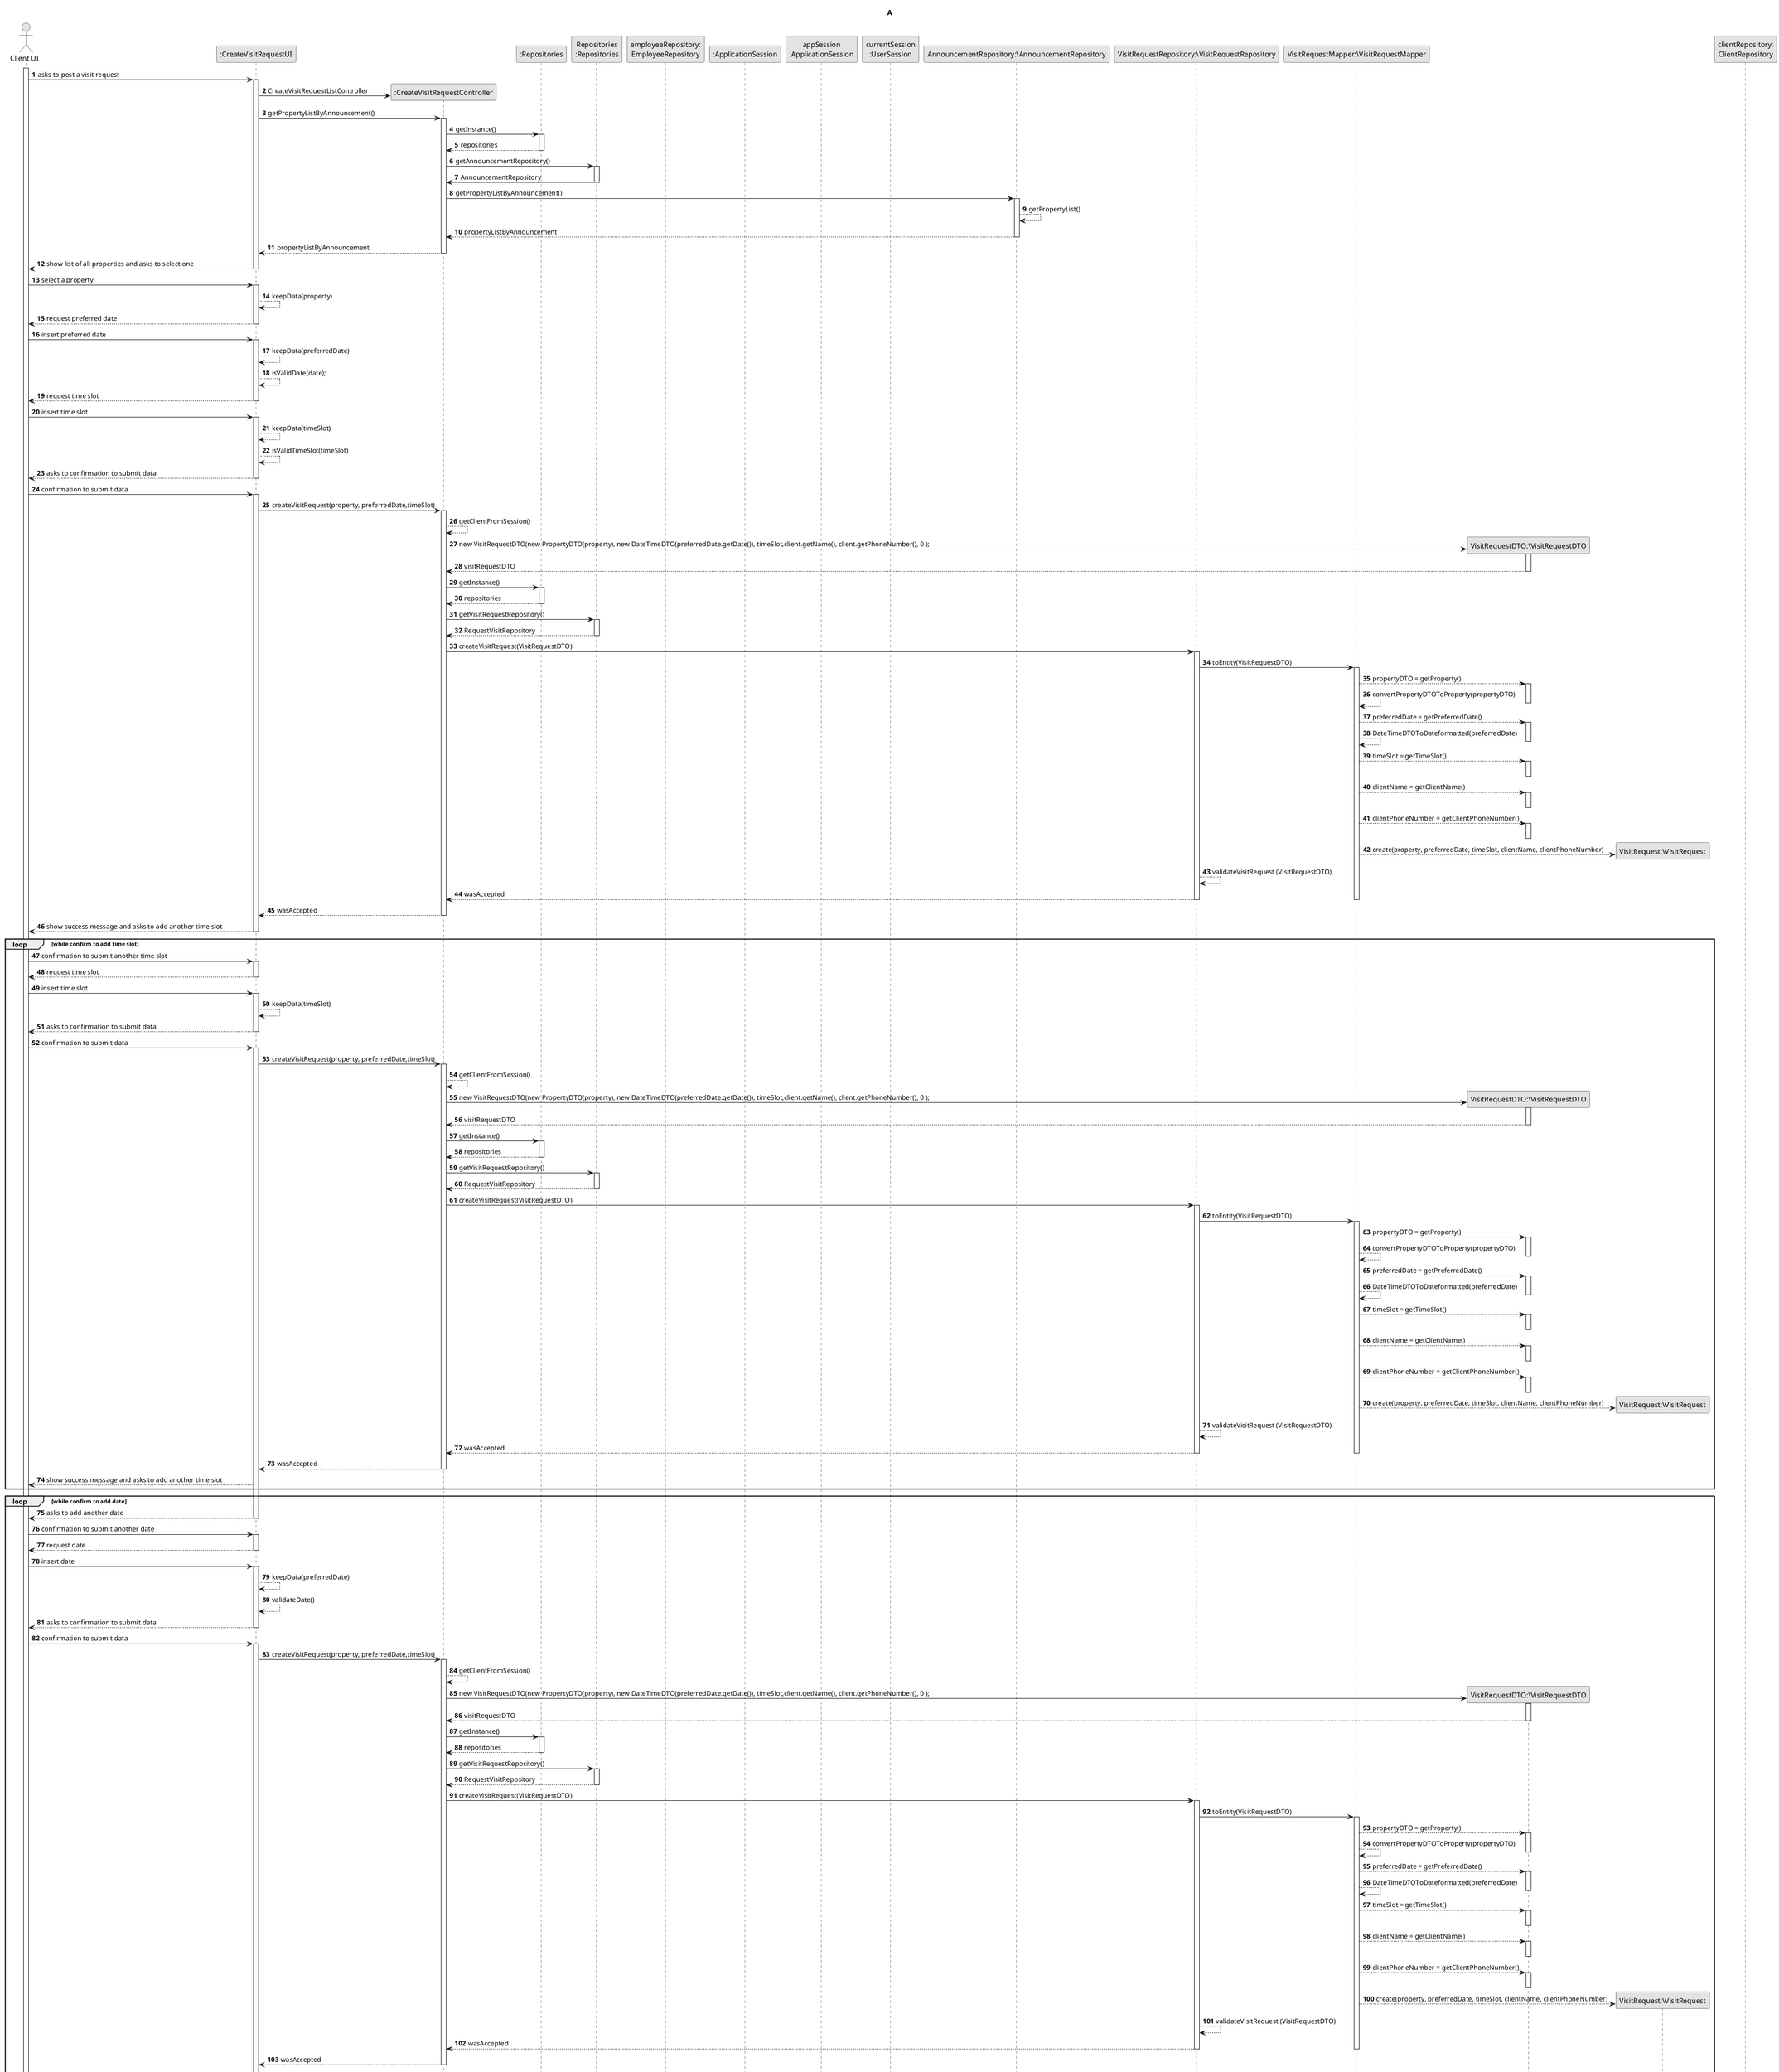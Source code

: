 @startuml
skinparam monochrome true
skinparam packageStyle rectangle
skinparam shadowing false

title A

autonumber

'hide footbox
actor "Client UI" as CLN
participant ":CreateVisitRequestUI" as UI
participant ":CreateVisitRequestController" as CTRL
participant ":Repositories" as RepositorySingleton
participant "Repositories\n:Repositories" as PLAT
participant "employeeRepository:\nEmployeeRepository" as AGTR
participant ":ApplicationSession" as _APP
participant "appSession\n:ApplicationSession" as APP
participant "currentSession\n:UserSession" as SESSION
participant "AnnouncementRepository:\AnnouncementRepository" as AR
participant "VisitRequestRepository:\VisitRequestRepository" as VRR
participant "VisitRequestMapper:\VisitRequestMapper" as VRM
participant "VisitRequestDTO:\VisitRequestDTO" as VRDTO
participant "VisitRequest:\VisitRequest" as VR
participant "clientRepository:\nClientRepository" as CLI

activate CLN

    CLN -> UI : asks to post a visit request

        activate UI

        UI -> CTRL** : CreateVisitRequestListController


        UI -> CTRL : getPropertyListByAnnouncement()
            activate CTRL


                CTRL -> RepositorySingleton : getInstance()

                activate RepositorySingleton

                    RepositorySingleton --> CTRL: repositories
                deactivate RepositorySingleton

                CTRL -> PLAT : getAnnouncementRepository()
                activate PLAT

                    PLAT -> CTRL : AnnouncementRepository
                deactivate PLAT

                CTRL -> AR : getPropertyListByAnnouncement()
                activate AR


                   AR --> AR : getPropertyList()

                    AR --> CTRL : propertyListByAnnouncement



                deactivate AR


                CTRL-->UI : propertyListByAnnouncement

            deactivate CTRL

            UI --> CLN : show list of all properties and asks to select one
        deactivate UI

        CLN -> UI : select a property
        activate UI

            UI --> UI : keepData(property)


        UI --> CLN : request preferred date

        deactivate UI
        CLN -> UI : insert preferred date

        activate UI
            UI --> UI : keepData(preferredDate)

            UI --> UI : isValidDate(date);

        UI --> CLN : request time slot

        deactivate UI

        CLN -> UI : insert time slot

        activate UI

        UI --> UI : keepData(timeSlot)

        UI --> UI : isValidTimeSlot(timeSlot)





        UI --> CLN :  asks to confirmation to submit data

        deactivate UI

        CLN -> UI : confirmation to submit data
        activate UI

            UI -> CTRL : createVisitRequest(property, preferredDate,timeSlot)


                    activate CTRL

                        CTRL --> CTRL : getClientFromSession()

                        CTRL -> VRDTO** : new VisitRequestDTO(new PropertyDTO(property), new DateTimeDTO(preferredDate.getDate()), timeSlot,client.getName(), client.getPhoneNumber(), 0 );
                        activate VRDTO
                        VRDTO --> CTRL : visitRequestDTO
                        deactivate VRDTO

                        CTRL -> RepositorySingleton : getInstance()


                        activate RepositorySingleton

                        RepositorySingleton --> CTRL: repositories
                        deactivate RepositorySingleton

                        CTRL -> PLAT : getVisitRequestRepository()
                        activate PLAT

                        PLAT --> CTRL : RequestVisitRepository
                        deactivate PLAT


                         CTRL -> VRR :createVisitRequest(VisitRequestDTO)
                        activate VRR


                        VRR -> VRM :toEntity(VisitRequestDTO)
                        activate VRM

                        VRM --> VRDTO : propertyDTO = getProperty()
                        activate VRDTO
                        VRM --> VRM : convertPropertyDTOToProperty(propertyDTO)
                        deactivate VRDTO
                        VRM --> VRDTO : preferredDate = getPreferredDate()
                        activate VRDTO
                        VRM --> VRM : DateTimeDTOToDateformatted(preferredDate)
                        deactivate VRDTO
                        VRM --> VRDTO : timeSlot = getTimeSlot()
                        activate VRDTO
                        deactivate VRDTO
                        VRM --> VRDTO : clientName = getClientName()
                        activate VRDTO
                        deactivate VRDTO
                        VRM --> VRDTO : clientPhoneNumber = getClientPhoneNumber()
                        activate VRDTO
                        deactivate VRDTO


                       VRM --> VR** : create(property, preferredDate, timeSlot, clientName, clientPhoneNumber)

                       VRR --> VRR : validateVisitRequest (VisitRequestDTO)

                        VRR --> CTRL : wasAccepted
                        deactivate VRM
                        deactivate VRR

                    CTRL --> UI: wasAccepted
                    deactivate CTRL




         UI --> CLN : show success message and asks to add another time slot

        deactivate UI
        group loop [while confirm to add time slot]

        CLN -> UI : confirmation to submit another time slot

        activate UI

        UI --> CLN : request time slot

        deactivate UI

        CLN -> UI : insert time slot

        activate UI
                    UI --> UI : keepData(timeSlot)

        UI --> CLN : asks to confirmation to submit data
        deactivate UI


        CLN -> UI : confirmation to submit data

        activate UI

            UI -> CTRL :createVisitRequest(property, preferredDate,timeSlot)


            activate CTRL
                 CTRL --> CTRL : getClientFromSession()

                CTRL -> VRDTO** : new VisitRequestDTO(new PropertyDTO(property), new DateTimeDTO(preferredDate.getDate()), timeSlot,client.getName(), client.getPhoneNumber(), 0 );
                activate VRDTO
                VRDTO --> CTRL : visitRequestDTO
                deactivate VRDTO

                CTRL -> RepositorySingleton : getInstance()


                activate RepositorySingleton

                RepositorySingleton --> CTRL: repositories
                deactivate RepositorySingleton

                CTRL -> PLAT : getVisitRequestRepository()
                activate PLAT

                PLAT --> CTRL : RequestVisitRepository
                deactivate PLAT


               CTRL -> VRR :createVisitRequest(VisitRequestDTO)
               activate VRR


               VRR -> VRM :toEntity(VisitRequestDTO)
               activate VRM

               VRM --> VRDTO : propertyDTO = getProperty()
               activate VRDTO
               VRM --> VRM : convertPropertyDTOToProperty(propertyDTO)
               deactivate VRDTO
               VRM --> VRDTO : preferredDate = getPreferredDate()
               activate VRDTO
               VRM --> VRM : DateTimeDTOToDateformatted(preferredDate)
               deactivate VRDTO
               VRM --> VRDTO : timeSlot = getTimeSlot()
               activate VRDTO
               deactivate VRDTO
               VRM --> VRDTO : clientName = getClientName()
               activate VRDTO
               deactivate VRDTO
               VRM --> VRDTO : clientPhoneNumber = getClientPhoneNumber()
               activate VRDTO
               deactivate VRDTO


              VRM --> VR** : create(property, preferredDate, timeSlot, clientName, clientPhoneNumber)

              VRR --> VRR : validateVisitRequest (VisitRequestDTO)

               VRR --> CTRL : wasAccepted
               deactivate VRM
               deactivate VRR

           CTRL --> UI: wasAccepted
           deactivate CTRL





             UI --> CLN : show success message and asks to add another time slot
        

        end

        group loop [while confirm to add date]
            
             UI --> CLN : asks to add another date
            deactivate UI

            CLN -> UI : confirmation to submit another date

                    activate UI

                    UI --> CLN : request date

                    deactivate UI

                    CLN -> UI : insert date

                    activate UI

                    UI --> UI : keepData(preferredDate)

                    UI --> UI : validateDate()

                    UI --> CLN : asks to confirmation to submit data



                    deactivate UI

                    CLN -> UI : confirmation to submit data

                    activate UI
                    UI -> CTRL :createVisitRequest(property, preferredDate,timeSlot)


                            activate CTRL
                                 CTRL --> CTRL : getClientFromSession()

                                CTRL -> VRDTO** : new VisitRequestDTO(new PropertyDTO(property), new DateTimeDTO(preferredDate.getDate()), timeSlot,client.getName(), client.getPhoneNumber(), 0 );
                                activate VRDTO
                                VRDTO --> CTRL : visitRequestDTO
                                deactivate VRDTO

                                CTRL -> RepositorySingleton : getInstance()


                                activate RepositorySingleton

                                RepositorySingleton --> CTRL: repositories
                                deactivate RepositorySingleton

                                CTRL -> PLAT : getVisitRequestRepository()
                                activate PLAT

                                PLAT --> CTRL : RequestVisitRepository
                                deactivate PLAT


                                CTRL -> VRR :createVisitRequest(VisitRequestDTO)
                                   activate VRR


                                   VRR -> VRM :toEntity(VisitRequestDTO)
                                   activate VRM

                                   VRM --> VRDTO : propertyDTO = getProperty()
                                   activate VRDTO
                                   VRM --> VRM : convertPropertyDTOToProperty(propertyDTO)
                                   deactivate VRDTO
                                   VRM --> VRDTO : preferredDate = getPreferredDate()
                                   activate VRDTO
                                   VRM --> VRM : DateTimeDTOToDateformatted(preferredDate)
                                   deactivate VRDTO
                                   VRM --> VRDTO : timeSlot = getTimeSlot()
                                   activate VRDTO
                                   deactivate VRDTO
                                   VRM --> VRDTO : clientName = getClientName()
                                   activate VRDTO
                                   deactivate VRDTO
                                   VRM --> VRDTO : clientPhoneNumber = getClientPhoneNumber()
                                   activate VRDTO
                                   deactivate VRDTO


                                  VRM --> VR** : create(property, preferredDate, timeSlot, clientName, clientPhoneNumber)

                                  VRR --> VRR : validateVisitRequest (VisitRequestDTO)

                                   VRR --> CTRL : wasAccepted
                                   deactivate VRM
                                   deactivate VRR

                               CTRL --> UI: wasAccepted
                               deactivate CTRL


                    UI --> CLN : show success message and asks to add another date or time slot

                    deactivate UI
                end

        deactivate UI


deactivate CLN

@enduml